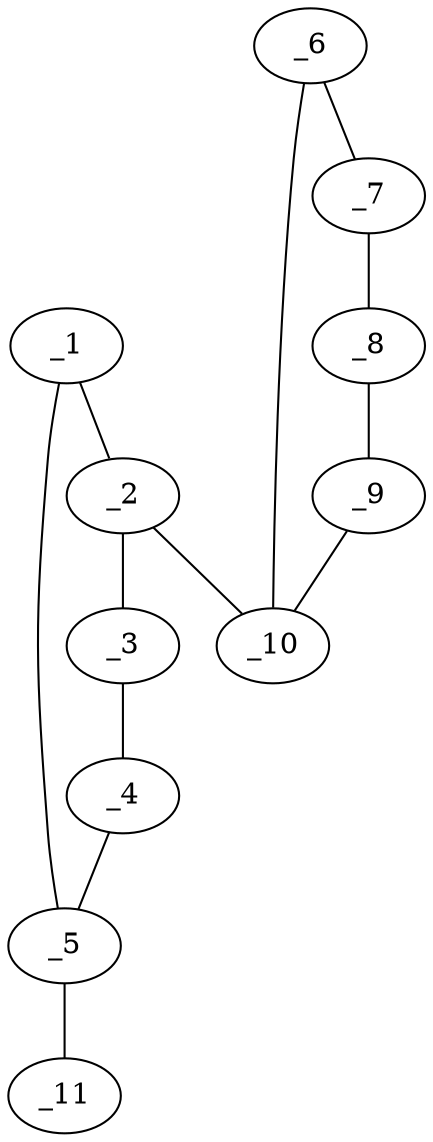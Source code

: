 graph molid694105 {
	_1	 [charge=0,
		chem=1,
		symbol="C  ",
		x="2.2788",
		y="-0.6833"];
	_2	 [charge=0,
		chem=1,
		symbol="C  ",
		x="3.0878",
		y="-0.0955"];
	_1 -- _2	 [valence=2];
	_5	 [charge=0,
		chem=1,
		symbol="C  ",
		x="2.5878",
		y="-1.6343"];
	_1 -- _5	 [valence=1];
	_3	 [charge=0,
		chem=2,
		symbol="O  ",
		x="3.8968",
		y="-0.6833"];
	_2 -- _3	 [valence=1];
	_10	 [charge=0,
		chem=1,
		symbol="C  ",
		x="3.0878",
		y="0.9045"];
	_2 -- _10	 [valence=1];
	_4	 [charge=0,
		chem=4,
		symbol="N  ",
		x="3.5878",
		y="-1.6343"];
	_3 -- _4	 [valence=1];
	_4 -- _5	 [valence=2];
	_11	 [charge=0,
		chem=1,
		symbol="C  ",
		x=2,
		y="-2.4433"];
	_5 -- _11	 [valence=1];
	_6	 [charge=0,
		chem=4,
		symbol="N  ",
		x="2.2788",
		y="1.4923"];
	_7	 [charge=0,
		chem=1,
		symbol="C  ",
		x="2.5878",
		y="2.4433"];
	_6 -- _7	 [valence=1];
	_6 -- _10	 [valence=1];
	_8	 [charge=0,
		chem=1,
		symbol="C  ",
		x="3.5878",
		y="2.4433"];
	_7 -- _8	 [valence=2];
	_9	 [charge=0,
		chem=1,
		symbol="C  ",
		x="3.8968",
		y="1.4923"];
	_8 -- _9	 [valence=1];
	_9 -- _10	 [valence=2];
}
